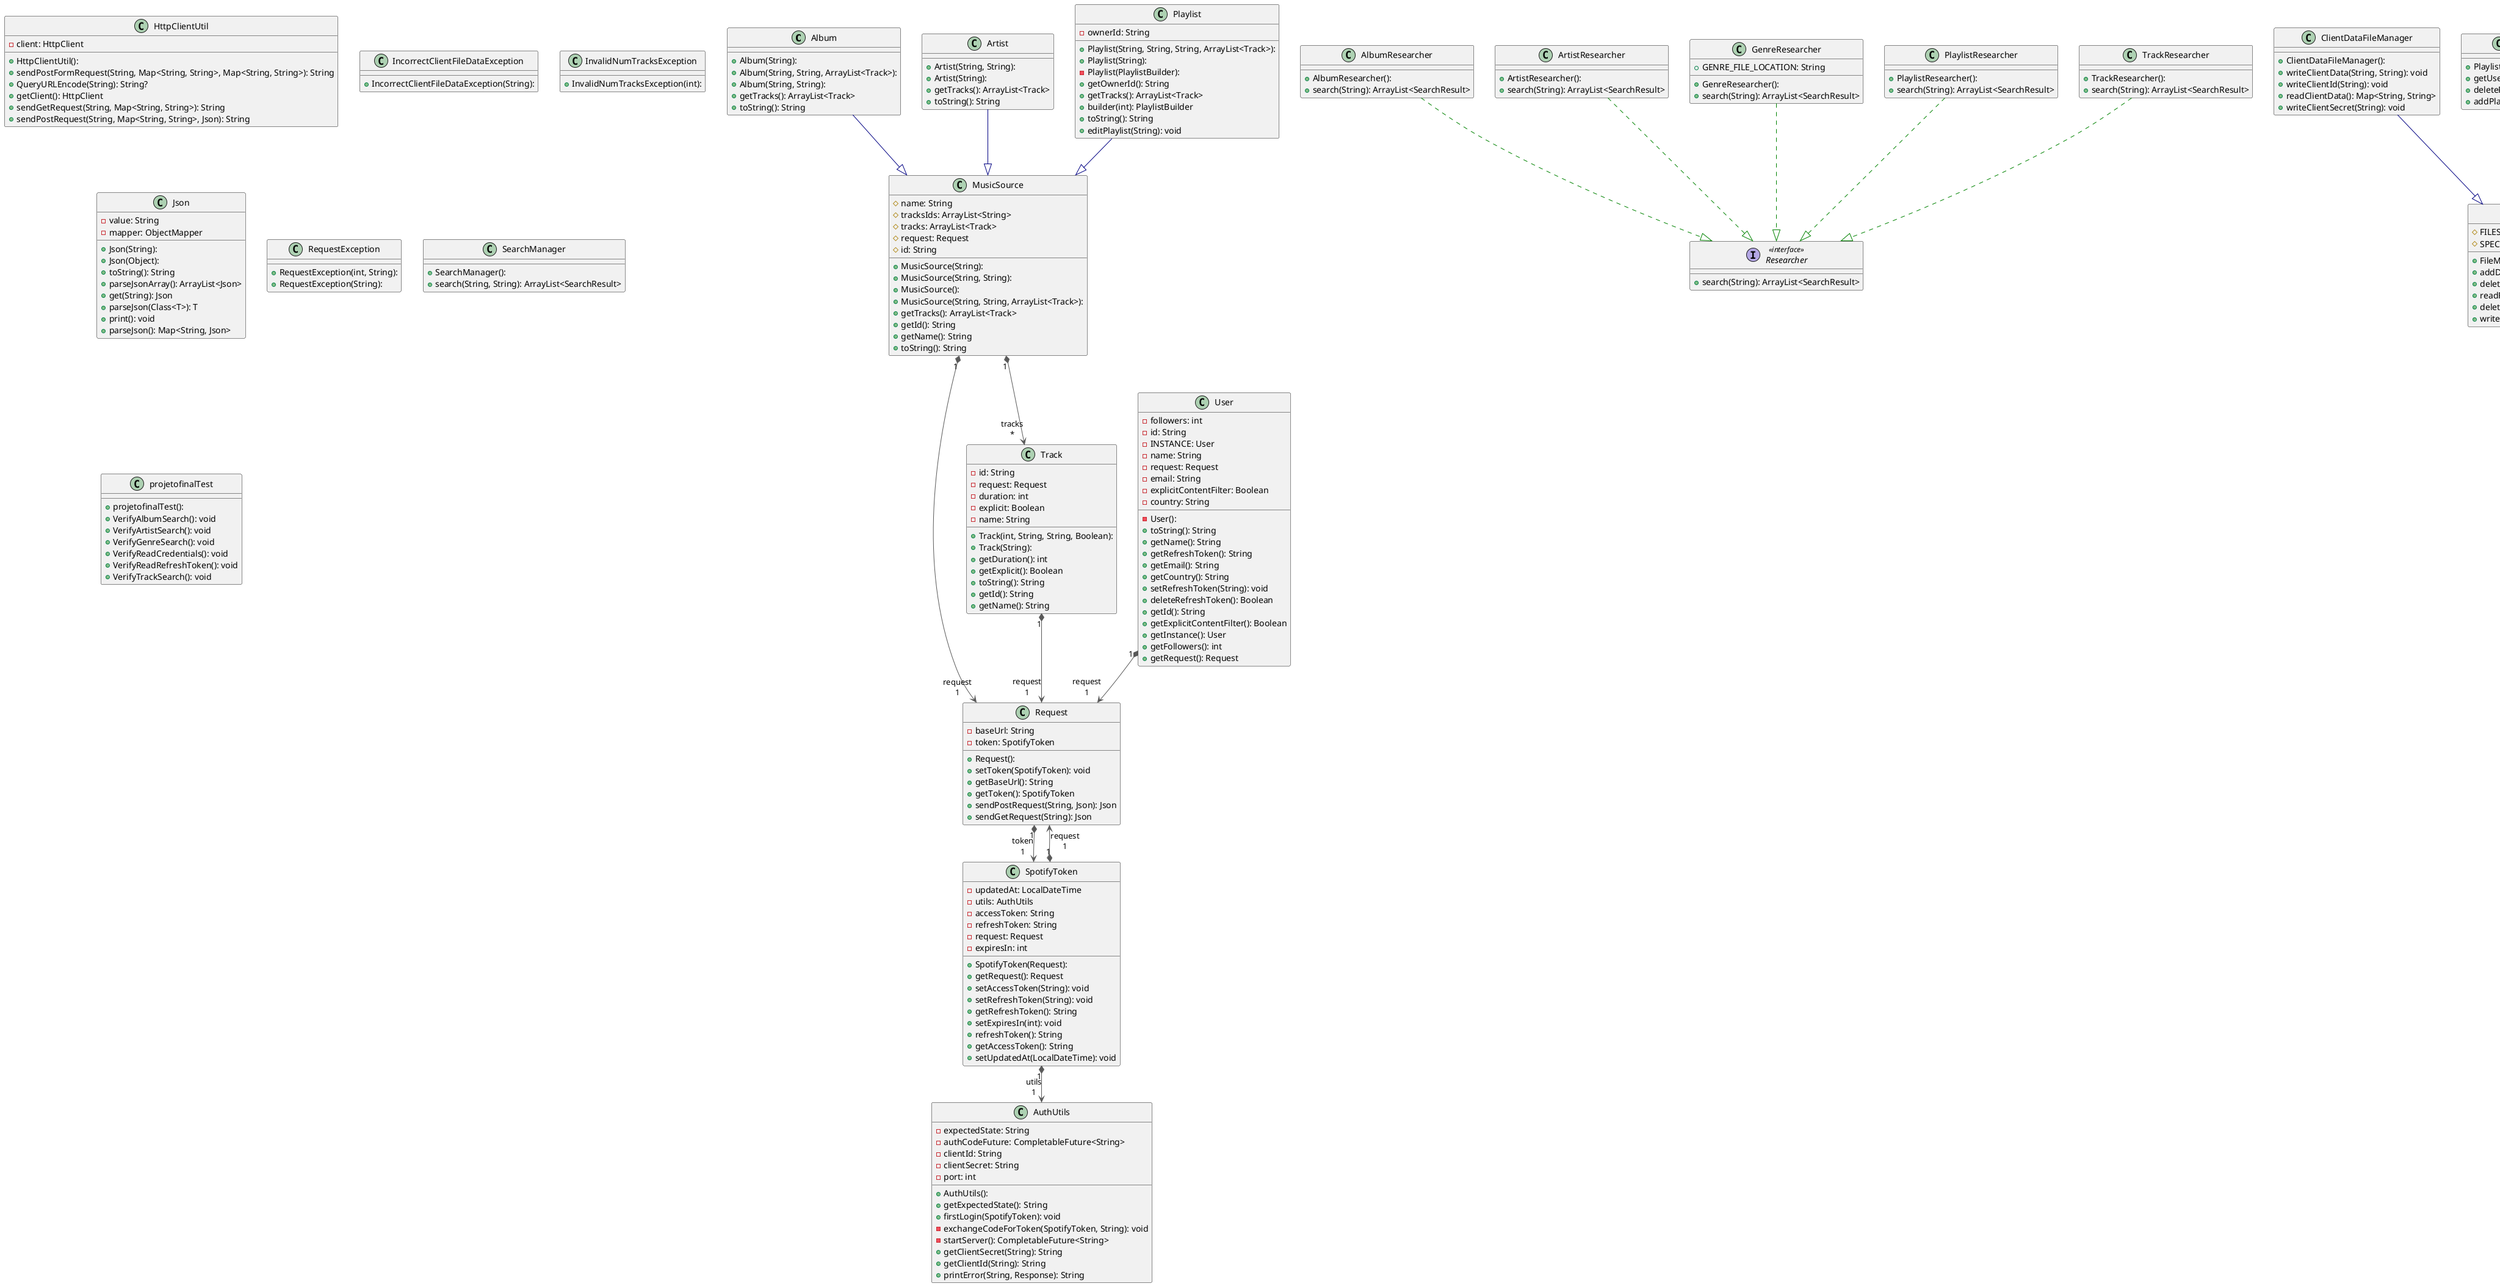 @startuml uml
class Album {
  + Album(String): 
  + Album(String, String, ArrayList<Track>): 
  + Album(String, String): 
  + getTracks(): ArrayList<Track>
  + toString(): String
}
class AlbumResearcher {
  + AlbumResearcher(): 
  + search(String): ArrayList<SearchResult>
}
class Artist {
  + Artist(String, String): 
  + Artist(String): 
  + getTracks(): ArrayList<Track>
  + toString(): String
}
class ArtistResearcher {
  + ArtistResearcher(): 
  + search(String): ArrayList<SearchResult>
}
class AuthUtils {
  + AuthUtils(): 
  - expectedState: String
  - authCodeFuture: CompletableFuture<String>
  - clientId: String
  - clientSecret: String
  - port: int
  + getExpectedState(): String
  + firstLogin(SpotifyToken): void
  - exchangeCodeForToken(SpotifyToken, String): void
  - startServer(): CompletableFuture<String>
  + getClientSecret(String): String
  + getClientId(String): String
  + printError(String, Response): String
}
class ClientDataFileManager {
  + ClientDataFileManager(): 
  + writeClientData(String, String): void
  + writeClientId(String): void
  + readClientData(): Map<String, String>
  + writeClientSecret(String): void
}
class FileManager {
  + FileManager(): 
  # FILES_LOCATION: String
  # SPECIFIC_LOCATION: String
  + addData(ArrayList<String>): void
  + deleteFile(): boolean
  + readFile(): ArrayList<String>
  + deleteLine(String): void
  + writeFile(ArrayList<String>): void
}
class GenreResearcher {
  + GenreResearcher(): 
  + GENRE_FILE_LOCATION: String
  + search(String): ArrayList<SearchResult>
}
class HttpClientUtil {
  + HttpClientUtil(): 
  - client: HttpClient
  + sendPostFormRequest(String, Map<String, String>, Map<String, String>): String
  + QueryURLEncode(String): String?
  + getClient(): HttpClient
  + sendGetRequest(String, Map<String, String>): String
  + sendPostRequest(String, Map<String, String>, Json): String
}
class IncorrectClientFileDataException {
  + IncorrectClientFileDataException(String): 
}
class InvalidNumTracksException {
  + InvalidNumTracksException(int): 
}
class Json {
  + Json(String): 
  + Json(Object): 
  - value: String
  - mapper: ObjectMapper
  + toString(): String
  + parseJsonArray(): ArrayList<Json>
  + get(String): Json
  + parseJson(Class<T>): T
  + print(): void
  + parseJson(): Map<String, Json>
}
class MusicSource {
  + MusicSource(String): 
  + MusicSource(String, String): 
  + MusicSource(): 
  + MusicSource(String, String, ArrayList<Track>): 
  # name: String
  # tracksIds: ArrayList<String>
  # tracks: ArrayList<Track>
  # request: Request
  # id: String
  + getTracks(): ArrayList<Track>
  + getId(): String
  + getName(): String
  + toString(): String
}
class Playlist {
  + Playlist(String, String, String, ArrayList<Track>): 
  + Playlist(String): 
  - Playlist(PlaylistBuilder): 
  - ownerId: String
  + getOwnerId(): String
  + getTracks(): ArrayList<Track>
  + builder(int): PlaylistBuilder
  + toString(): String
  + editPlaylist(String): void
}
class PlaylistFileManager {
  + PlaylistFileManager(): 
  + getUserPlaylists(): ArrayList<String>
  + deletePlaylistId(String): void
  + addPlaylistId(String): void
}
class PlaylistResearcher {
  + PlaylistResearcher(): 
  + search(String): ArrayList<SearchResult>
}
class RefreshTokenFileManager {
  + RefreshTokenFileManager(): 
  + readRefreshToken(): String?
  + writeRefreshToken(String): void
}
class Request {
  + Request(): 
  - baseUrl: String
  - token: SpotifyToken
  + setToken(SpotifyToken): void
  + getBaseUrl(): String
  + getToken(): SpotifyToken
  + sendPostRequest(String, Json): Json
  + sendGetRequest(String): Json
}
class RequestException {
  + RequestException(int, String): 
  + RequestException(String): 
}
interface Researcher << interface >> {
  + search(String): ArrayList<SearchResult>
}
class SearchManager {
  + SearchManager(): 
  + search(String, String): ArrayList<SearchResult>
}
class SearchResult {
  + SearchResult(String, String): 
  - name: String
  - id: String
  + toString(): String
  + getName(): String
  + setName(String): void
  + getId(): String
  + setId(String): void
}
class SpotifyToken {
  + SpotifyToken(Request): 
  - updatedAt: LocalDateTime
  - utils: AuthUtils
  - accessToken: String
  - refreshToken: String
  - request: Request
  - expiresIn: int
  + getRequest(): Request
  + setAccessToken(String): void
  + setRefreshToken(String): void
  + getRefreshToken(): String
  + setExpiresIn(int): void
  + refreshToken(): String
  + getAccessToken(): String
  + setUpdatedAt(LocalDateTime): void
}
class Track {
  + Track(int, String, String, Boolean): 
  + Track(String): 
  - id: String
  - request: Request
  - duration: int
  - explicit: Boolean
  - name: String
  + getDuration(): int
  + getExplicit(): Boolean
  + toString(): String
  + getId(): String
  + getName(): String
}
class TrackResearcher {
  + TrackResearcher(): 
  + search(String): ArrayList<SearchResult>
}
class User {
  - User(): 
  - followers: int
  - id: String
  - INSTANCE: User
  - name: String
  - request: Request
  - email: String
  - explicitContentFilter: Boolean
  - country: String
  + toString(): String
  + getName(): String
  + getRefreshToken(): String
  + getEmail(): String
  + getCountry(): String
  + setRefreshToken(String): void
  + deleteRefreshToken(): Boolean
  + getId(): String
  + getExplicitContentFilter(): Boolean
  + getInstance(): User
  + getFollowers(): int
  + getRequest(): Request
}
class projetofinalTest {
  + projetofinalTest(): 
  + VerifyAlbumSearch(): void
  + VerifyArtistSearch(): void
  + VerifyGenreSearch(): void
  + VerifyReadCredentials(): void
  + VerifyReadRefreshToken(): void
  + VerifyTrackSearch(): void
}

Album                             -[#000082,plain]-^  MusicSource                      
AlbumResearcher                   -[#008200,dashed]-^  Researcher                       
Artist                            -[#000082,plain]-^  MusicSource                      
ArtistResearcher                  -[#008200,dashed]-^  Researcher                       
ClientDataFileManager             -[#000082,plain]-^  FileManager                      
GenreResearcher                   -[#008200,dashed]-^  Researcher                       
MusicSource                      "1" *-[#595959,plain]-> "request\n1" Request                          
MusicSource                      "1" *-[#595959,plain]-> "tracks\n*" Track                            
Playlist                          -[#000082,plain]-^  MusicSource                      
PlaylistController               "1" *-[#595959,plain]-> "artistasSelecionados\n*" SearchResult                     
PlaylistFileManager               -[#000082,plain]-^  FileManager                      
PlaylistResearcher                -[#008200,dashed]-^  Researcher                       
RefreshTokenFileManager           -[#000082,plain]-^  FileManager                      
Request                          "1" *-[#595959,plain]-> "token\n1" SpotifyToken                     
SpotifyToken                     "1" *-[#595959,plain]-> "utils\n1" AuthUtils                        
SpotifyToken                     "1" *-[#595959,plain]-> "request\n1" Request                          
Track                            "1" *-[#595959,plain]-> "request\n1" Request                          
TrackResearcher                   -[#008200,dashed]-^  Researcher                       
User                             "1" *-[#595959,plain]-> "request\n1" Request                          
@enduml
